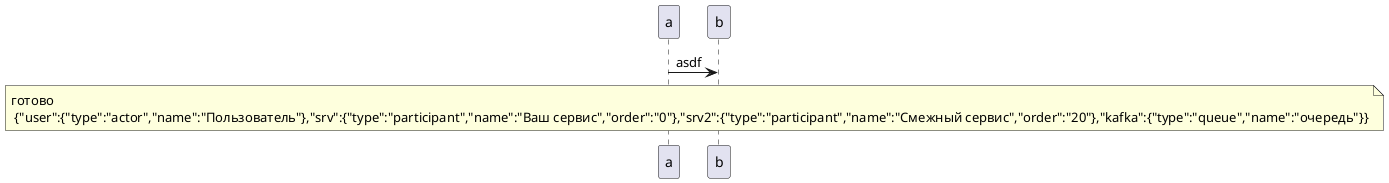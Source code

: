 @startuml
!$customMap = {
    "user" : {
        "type": "actor",
        "name": "Пользователь"
    },
    "srv" : { "type": "participant",
      "name": "Ваш сервис",
      "order": "0"
    },
    "srv2" : { "type": "participant",
      "name": "Смежный сервис",
      "order": "20"
    }
}

a -> b : asdf

/'размышления на aliasCheck'/
!unquoted procedure $testj($x, $type, $name)
!if %json_key_exists($customMap, $x) == 1
note across: good
!else
!$temp = {}
!$temp = %json_add($temp, type, $type)
!$temp = %json_add($temp, name, $name)
!$customMap = %json_add($customMap, $x, $temp)
note across: готово\n $customMap
!endprocedure

$testj(kafka, queue, очередь)

@enduml